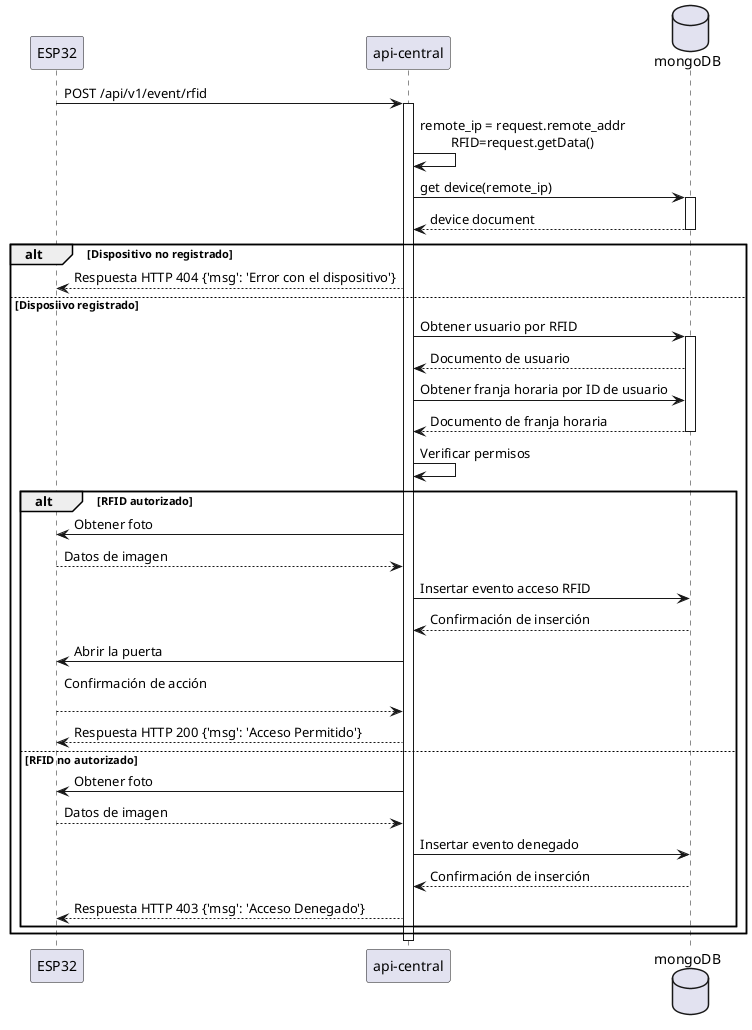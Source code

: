 @startuml
participant User as "ESP32"
participant "api-central" as WebServer
database "mongoDB" as Database

User -> WebServer: POST /api/v1/event/rfid
activate WebServer
WebServer -> WebServer: remote_ip = request.remote_addr\n         RFID=request.getData()
WebServer -> Database: get device(remote_ip)
activate Database
Database --> WebServer: device document
deactivate Database 

alt Dispositivo no registrado
  WebServer --> User: Respuesta HTTP 404 {'msg': 'Error con el dispositivo'} 
else Disposiivo registrado
  WebServer -> Database: Obtener usuario por RFID
  activate Database
  Database --> WebServer: Documento de usuario
  WebServer -> Database: Obtener franja horaria por ID de usuario
  Database --> WebServer: Documento de franja horaria
  deactivate Database
  WebServer -> WebServer: Verificar permisos
  alt RFID autorizado 
      WebServer -> User: Obtener foto
      User --> WebServer: Datos de imagen
      WebServer -> Database: Insertar evento acceso RFID
      Database --> WebServer: Confirmación de inserción
      WebServer -> User: Abrir la puerta
      User --> WebServer: Confirmación de acción \n
      WebServer --> User: Respuesta HTTP 200 {'msg': 'Acceso Permitido'}
  else RFID no autorizado 
      WebServer -> User: Obtener foto
      User --> WebServer: Datos de imagen
      WebServer -> Database: Insertar evento denegado
      Database --> WebServer: Confirmación de inserción
      WebServer --> User: Respuesta HTTP 403 {'msg': 'Acceso Denegado'}
      deactivate Database    
  end
end



deactivate WebServer
@enduml

